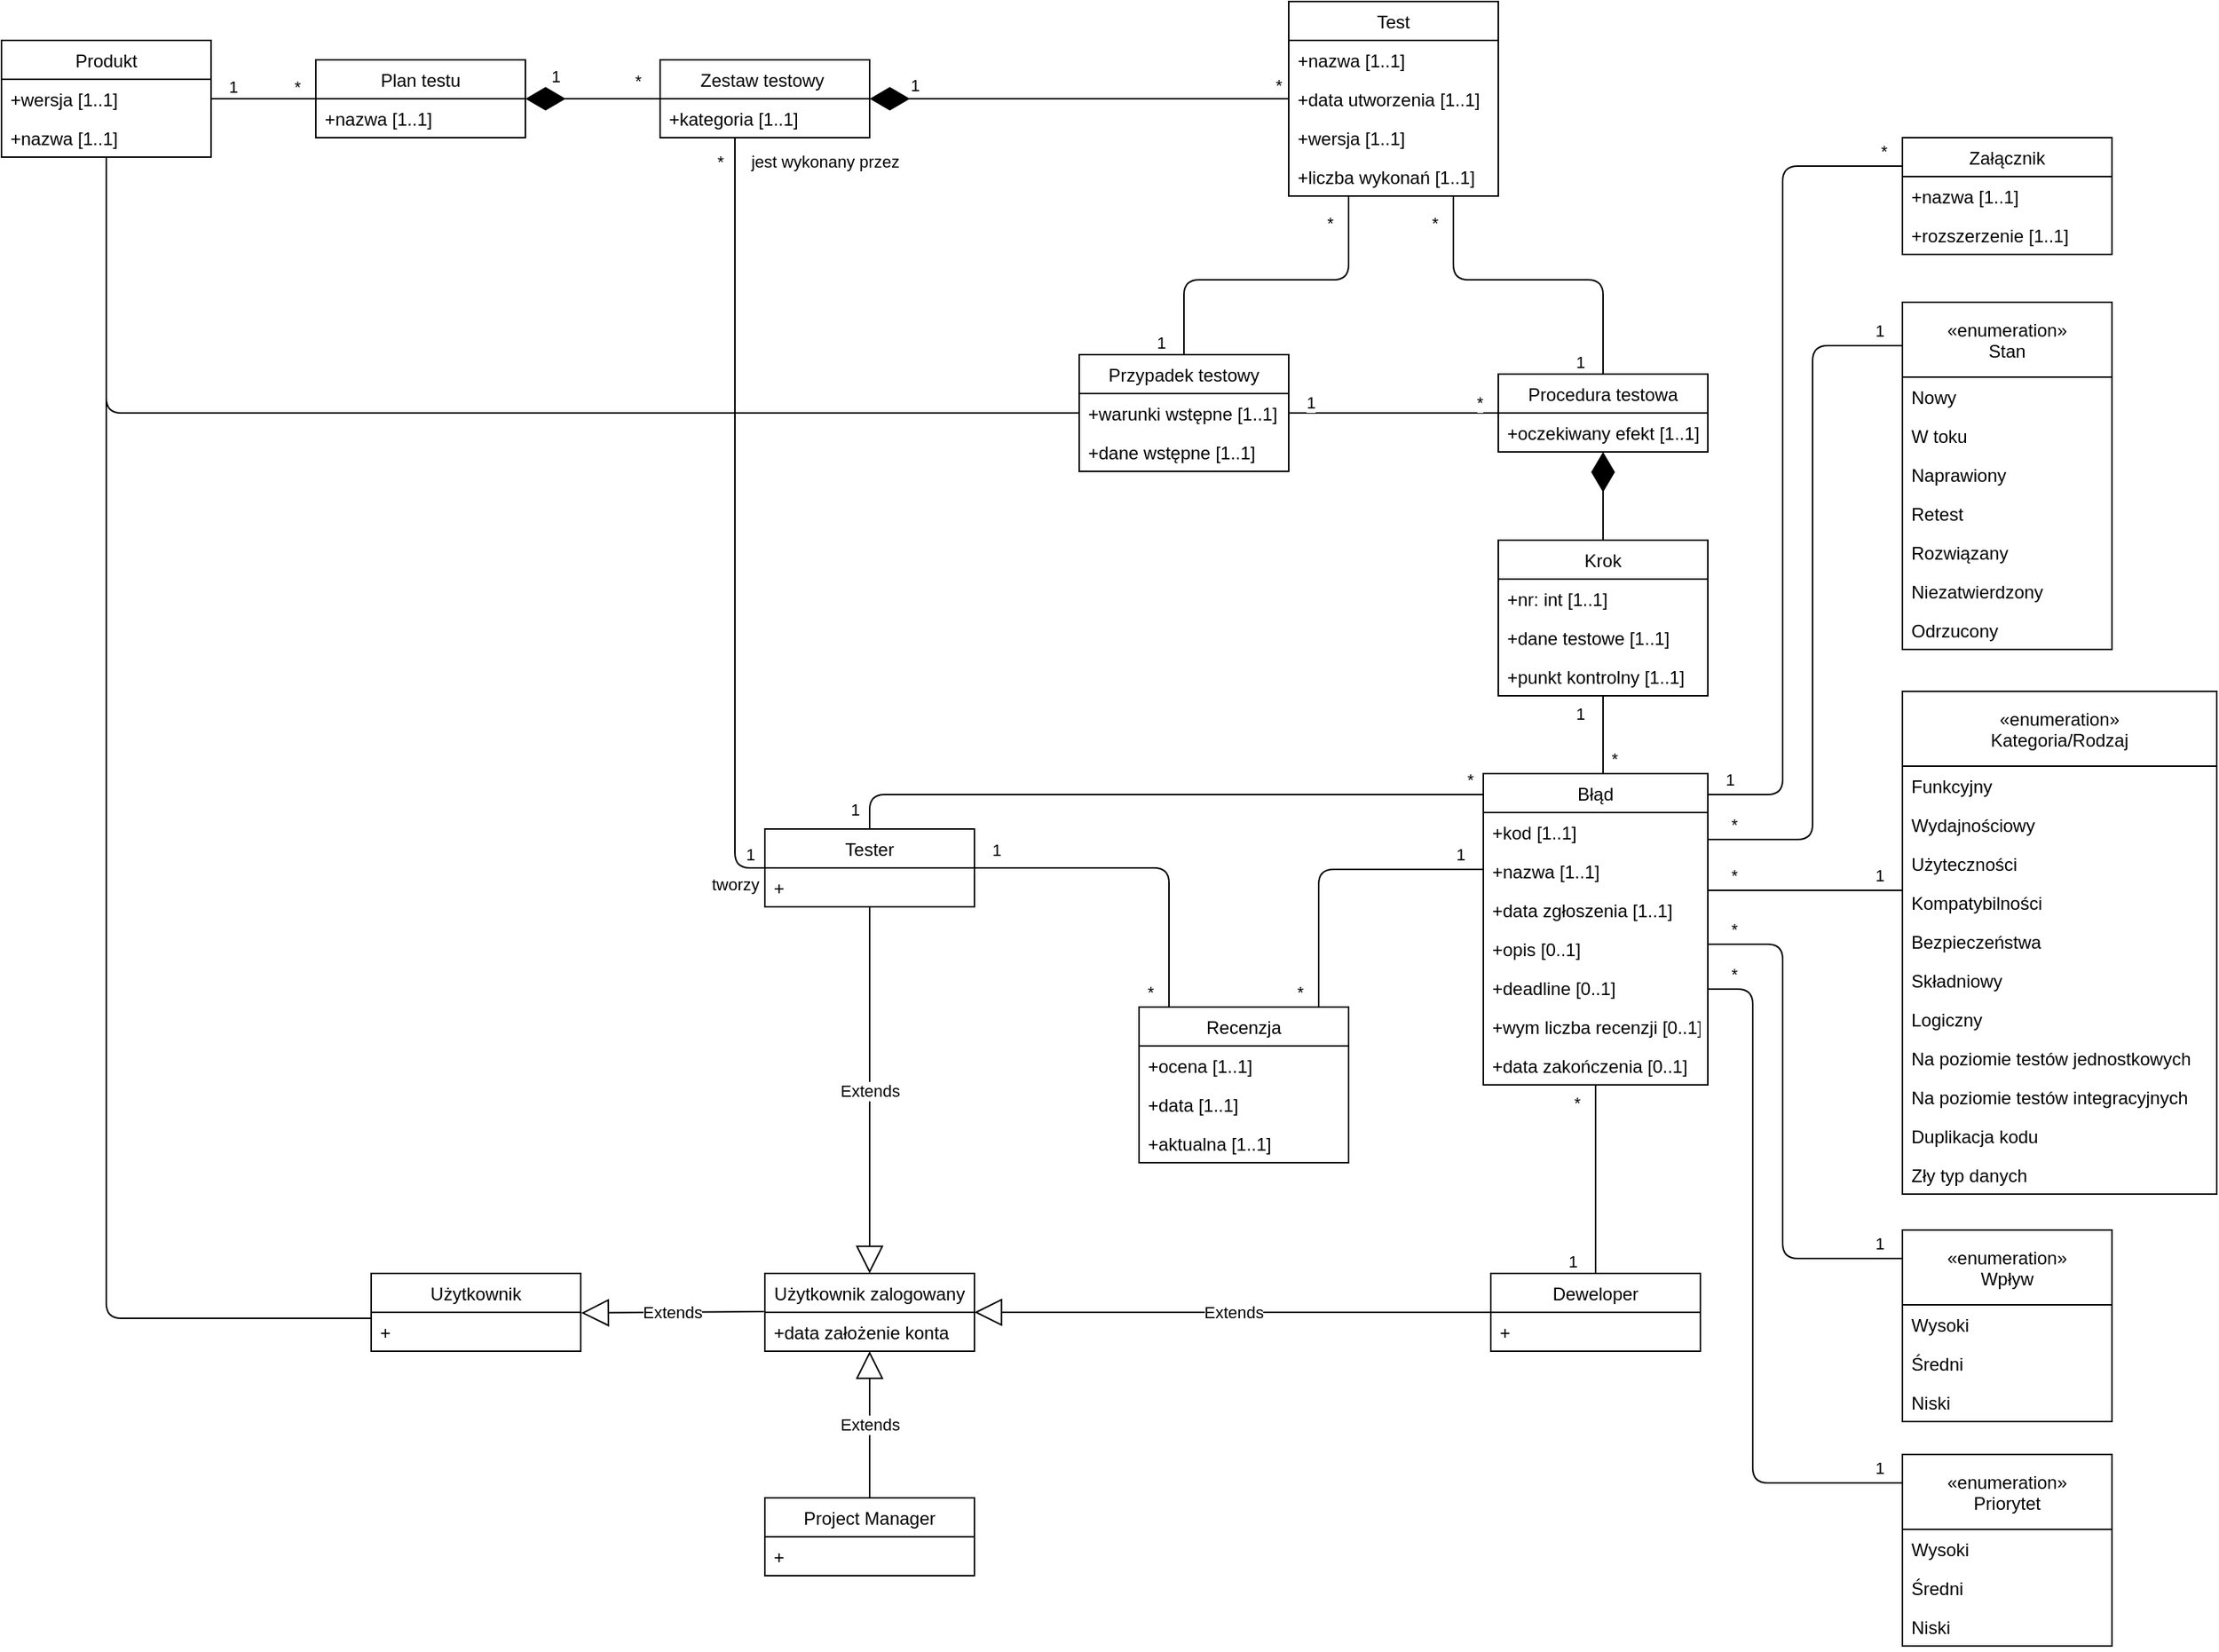 <mxfile version="15.5.0" type="device"><diagram id="C5RBs43oDa-KdzZeNtuy" name="Page-1"><mxGraphModel dx="1678" dy="331" grid="1" gridSize="10" guides="1" tooltips="1" connect="1" arrows="1" fold="1" page="1" pageScale="1" pageWidth="827" pageHeight="1169" math="0" shadow="0"><root><mxCell id="WIyWlLk6GJQsqaUBKTNV-0"/><mxCell id="WIyWlLk6GJQsqaUBKTNV-1" parent="WIyWlLk6GJQsqaUBKTNV-0"/><mxCell id="rUIHVcRXvthAcP_0r2kh-1" value="Plan testu" style="swimlane;fontStyle=0;childLayout=stackLayout;horizontal=1;startSize=26;fillColor=none;horizontalStack=0;resizeParent=1;resizeParentMax=0;resizeLast=0;collapsible=1;marginBottom=0;" parent="WIyWlLk6GJQsqaUBKTNV-1" vertex="1"><mxGeometry x="-590" y="89" width="140" height="52" as="geometry"/></mxCell><mxCell id="rUIHVcRXvthAcP_0r2kh-4" value="+nazwa [1..1]" style="text;strokeColor=none;fillColor=none;align=left;verticalAlign=top;spacingLeft=4;spacingRight=4;overflow=hidden;rotatable=0;points=[[0,0.5],[1,0.5]];portConstraint=eastwest;" parent="rUIHVcRXvthAcP_0r2kh-1" vertex="1"><mxGeometry y="26" width="140" height="26" as="geometry"/></mxCell><mxCell id="rUIHVcRXvthAcP_0r2kh-5" value="Zestaw testowy " style="swimlane;fontStyle=0;childLayout=stackLayout;horizontal=1;startSize=26;fillColor=none;horizontalStack=0;resizeParent=1;resizeParentMax=0;resizeLast=0;collapsible=1;marginBottom=0;" parent="WIyWlLk6GJQsqaUBKTNV-1" vertex="1"><mxGeometry x="-360" y="89" width="140" height="52" as="geometry"/></mxCell><mxCell id="5Vj4jenH8BbNC08_9B11-53" value="+kategoria [1..1]" style="text;strokeColor=none;fillColor=none;align=left;verticalAlign=top;spacingLeft=4;spacingRight=4;overflow=hidden;rotatable=0;points=[[0,0.5],[1,0.5]];portConstraint=eastwest;" parent="rUIHVcRXvthAcP_0r2kh-5" vertex="1"><mxGeometry y="26" width="140" height="26" as="geometry"/></mxCell><mxCell id="rUIHVcRXvthAcP_0r2kh-13" value="Test" style="swimlane;fontStyle=0;childLayout=stackLayout;horizontal=1;startSize=26;fillColor=none;horizontalStack=0;resizeParent=1;resizeParentMax=0;resizeLast=0;collapsible=1;marginBottom=0;" parent="WIyWlLk6GJQsqaUBKTNV-1" vertex="1"><mxGeometry x="60" y="50" width="140" height="130" as="geometry"/></mxCell><mxCell id="5Vj4jenH8BbNC08_9B11-20" value="+nazwa [1..1]" style="text;strokeColor=none;fillColor=none;align=left;verticalAlign=top;spacingLeft=4;spacingRight=4;overflow=hidden;rotatable=0;points=[[0,0.5],[1,0.5]];portConstraint=eastwest;" parent="rUIHVcRXvthAcP_0r2kh-13" vertex="1"><mxGeometry y="26" width="140" height="26" as="geometry"/></mxCell><mxCell id="5Vj4jenH8BbNC08_9B11-55" value="+data utworzenia [1..1]" style="text;strokeColor=none;fillColor=none;align=left;verticalAlign=top;spacingLeft=4;spacingRight=4;overflow=hidden;rotatable=0;points=[[0,0.5],[1,0.5]];portConstraint=eastwest;" parent="rUIHVcRXvthAcP_0r2kh-13" vertex="1"><mxGeometry y="52" width="140" height="26" as="geometry"/></mxCell><mxCell id="5Vj4jenH8BbNC08_9B11-89" value="+wersja [1..1]" style="text;strokeColor=none;fillColor=none;align=left;verticalAlign=top;spacingLeft=4;spacingRight=4;overflow=hidden;rotatable=0;points=[[0,0.5],[1,0.5]];portConstraint=eastwest;" parent="rUIHVcRXvthAcP_0r2kh-13" vertex="1"><mxGeometry y="78" width="140" height="26" as="geometry"/></mxCell><mxCell id="5Vj4jenH8BbNC08_9B11-60" value="+liczba wykonań [1..1]" style="text;strokeColor=none;fillColor=none;align=left;verticalAlign=top;spacingLeft=4;spacingRight=4;overflow=hidden;rotatable=0;points=[[0,0.5],[1,0.5]];portConstraint=eastwest;" parent="rUIHVcRXvthAcP_0r2kh-13" vertex="1"><mxGeometry y="104" width="140" height="26" as="geometry"/></mxCell><mxCell id="5Vj4jenH8BbNC08_9B11-35" style="edgeStyle=orthogonalEdgeStyle;rounded=1;orthogonalLoop=1;jettySize=auto;html=1;endArrow=none;endFill=0;" parent="WIyWlLk6GJQsqaUBKTNV-1" source="Vc3Eoi6ETg7o6c7sWArZ-52" target="Vc3Eoi6ETg7o6c7sWArZ-6" edge="1"><mxGeometry relative="1" as="geometry"><Array as="points"><mxPoint x="-220" y="580"/></Array></mxGeometry></mxCell><mxCell id="Vc3Eoi6ETg7o6c7sWArZ-79" value="1" style="edgeLabel;html=1;align=center;verticalAlign=middle;resizable=0;points=[];" parent="5Vj4jenH8BbNC08_9B11-35" vertex="1" connectable="0"><mxGeometry x="0.893" relative="1" as="geometry"><mxPoint x="-10" y="10" as="offset"/></mxGeometry></mxCell><mxCell id="Vc3Eoi6ETg7o6c7sWArZ-80" value="*" style="edgeLabel;html=1;align=center;verticalAlign=middle;resizable=0;points=[];" parent="5Vj4jenH8BbNC08_9B11-35" vertex="1" connectable="0"><mxGeometry x="-0.926" y="-2" relative="1" as="geometry"><mxPoint x="7" y="-8" as="offset"/></mxGeometry></mxCell><mxCell id="rUIHVcRXvthAcP_0r2kh-67" value="" style="endArrow=none;html=1;edgeStyle=orthogonalEdgeStyle;" parent="WIyWlLk6GJQsqaUBKTNV-1" source="Vc3Eoi6ETg7o6c7sWArZ-6" target="rUIHVcRXvthAcP_0r2kh-5" edge="1"><mxGeometry width="50" height="50" relative="1" as="geometry"><mxPoint x="-620" y="412" as="sourcePoint"/><mxPoint x="-617.06" y="316.002" as="targetPoint"/><Array as="points"><mxPoint x="-310" y="629"/></Array></mxGeometry></mxCell><mxCell id="rUIHVcRXvthAcP_0r2kh-68" value="tworzy" style="edgeLabel;html=1;align=center;verticalAlign=middle;resizable=0;points=[];" parent="rUIHVcRXvthAcP_0r2kh-67" vertex="1" connectable="0"><mxGeometry x="-0.716" y="-2" relative="1" as="geometry"><mxPoint x="-2" y="63" as="offset"/></mxGeometry></mxCell><mxCell id="rUIHVcRXvthAcP_0r2kh-69" value="jest wykonany przez" style="edgeLabel;html=1;align=center;verticalAlign=middle;resizable=0;points=[];" parent="rUIHVcRXvthAcP_0r2kh-67" vertex="1" connectable="0"><mxGeometry x="0.685" relative="1" as="geometry"><mxPoint x="60" y="-64" as="offset"/></mxGeometry></mxCell><mxCell id="rUIHVcRXvthAcP_0r2kh-70" value="*" style="edgeLabel;html=1;align=center;verticalAlign=middle;resizable=0;points=[];" parent="rUIHVcRXvthAcP_0r2kh-67" vertex="1" connectable="0"><mxGeometry x="0.669" y="1" relative="1" as="geometry"><mxPoint x="-9" y="-68" as="offset"/></mxGeometry></mxCell><mxCell id="rUIHVcRXvthAcP_0r2kh-71" value="1" style="edgeLabel;html=1;align=center;verticalAlign=middle;resizable=0;points=[];" parent="rUIHVcRXvthAcP_0r2kh-67" vertex="1" connectable="0"><mxGeometry x="-0.559" y="-2" relative="1" as="geometry"><mxPoint x="8" y="83" as="offset"/></mxGeometry></mxCell><mxCell id="5Vj4jenH8BbNC08_9B11-12" value="Krok" style="swimlane;fontStyle=0;childLayout=stackLayout;horizontal=1;startSize=26;fillColor=none;horizontalStack=0;resizeParent=1;resizeParentMax=0;resizeLast=0;collapsible=1;marginBottom=0;" parent="WIyWlLk6GJQsqaUBKTNV-1" vertex="1"><mxGeometry x="200" y="410" width="140" height="104" as="geometry"/></mxCell><mxCell id="5Vj4jenH8BbNC08_9B11-69" value="+nr: int [1..1]" style="text;strokeColor=none;fillColor=none;align=left;verticalAlign=top;spacingLeft=4;spacingRight=4;overflow=hidden;rotatable=0;points=[[0,0.5],[1,0.5]];portConstraint=eastwest;" parent="5Vj4jenH8BbNC08_9B11-12" vertex="1"><mxGeometry y="26" width="140" height="26" as="geometry"/></mxCell><mxCell id="5Vj4jenH8BbNC08_9B11-88" value="+dane testowe [1..1]" style="text;strokeColor=none;fillColor=none;align=left;verticalAlign=top;spacingLeft=4;spacingRight=4;overflow=hidden;rotatable=0;points=[[0,0.5],[1,0.5]];portConstraint=eastwest;" parent="5Vj4jenH8BbNC08_9B11-12" vertex="1"><mxGeometry y="52" width="140" height="26" as="geometry"/></mxCell><mxCell id="5Vj4jenH8BbNC08_9B11-16" value="+punkt kontrolny [1..1]" style="text;strokeColor=none;fillColor=none;align=left;verticalAlign=top;spacingLeft=4;spacingRight=4;overflow=hidden;rotatable=0;points=[[0,0.5],[1,0.5]];portConstraint=eastwest;" parent="5Vj4jenH8BbNC08_9B11-12" vertex="1"><mxGeometry y="78" width="140" height="26" as="geometry"/></mxCell><mxCell id="5Vj4jenH8BbNC08_9B11-51" value="" style="endArrow=diamondThin;endFill=1;endSize=24;html=1;edgeStyle=orthogonalEdgeStyle;" parent="WIyWlLk6GJQsqaUBKTNV-1" source="rUIHVcRXvthAcP_0r2kh-13" target="rUIHVcRXvthAcP_0r2kh-5" edge="1"><mxGeometry width="160" relative="1" as="geometry"><mxPoint x="110" y="116" as="sourcePoint"/><mxPoint x="232" y="115" as="targetPoint"/></mxGeometry></mxCell><mxCell id="5Vj4jenH8BbNC08_9B11-52" value="*" style="edgeLabel;html=1;align=center;verticalAlign=middle;resizable=0;points=[];" parent="5Vj4jenH8BbNC08_9B11-51" vertex="1" connectable="0"><mxGeometry x="-0.873" relative="1" as="geometry"><mxPoint x="11" y="-9" as="offset"/></mxGeometry></mxCell><mxCell id="KIsLZSZWqToQ8BmbdBa2-0" value="1" style="edgeLabel;html=1;align=center;verticalAlign=middle;resizable=0;points=[];" parent="5Vj4jenH8BbNC08_9B11-51" vertex="1" connectable="0"><mxGeometry x="0.746" y="-2" relative="1" as="geometry"><mxPoint x="-6" y="-7" as="offset"/></mxGeometry></mxCell><mxCell id="5Vj4jenH8BbNC08_9B11-70" value="" style="endArrow=diamondThin;endFill=1;endSize=24;html=1;" parent="WIyWlLk6GJQsqaUBKTNV-1" source="5Vj4jenH8BbNC08_9B11-12" target="Vc3Eoi6ETg7o6c7sWArZ-37" edge="1"><mxGeometry width="160" relative="1" as="geometry"><mxPoint x="750" y="648" as="sourcePoint"/><mxPoint x="750" y="576" as="targetPoint"/></mxGeometry></mxCell><mxCell id="rqP9fq4yDlE11nNga9YV-0" value="Produkt" style="swimlane;fontStyle=0;childLayout=stackLayout;horizontal=1;startSize=26;fillColor=none;horizontalStack=0;resizeParent=1;resizeParentMax=0;resizeLast=0;collapsible=1;marginBottom=0;" parent="WIyWlLk6GJQsqaUBKTNV-1" vertex="1"><mxGeometry x="-800" y="76" width="140" height="78" as="geometry"/></mxCell><mxCell id="rqP9fq4yDlE11nNga9YV-1" value="+wersja [1..1]" style="text;strokeColor=none;fillColor=none;align=left;verticalAlign=top;spacingLeft=4;spacingRight=4;overflow=hidden;rotatable=0;points=[[0,0.5],[1,0.5]];portConstraint=eastwest;" parent="rqP9fq4yDlE11nNga9YV-0" vertex="1"><mxGeometry y="26" width="140" height="26" as="geometry"/></mxCell><mxCell id="TgG3yo3TImJw_ULpONhB-1" value="+nazwa [1..1]" style="text;strokeColor=none;fillColor=none;align=left;verticalAlign=top;spacingLeft=4;spacingRight=4;overflow=hidden;rotatable=0;points=[[0,0.5],[1,0.5]];portConstraint=eastwest;" parent="rqP9fq4yDlE11nNga9YV-0" vertex="1"><mxGeometry y="52" width="140" height="26" as="geometry"/></mxCell><mxCell id="TgG3yo3TImJw_ULpONhB-2" value="Recenzja" style="swimlane;fontStyle=0;childLayout=stackLayout;horizontal=1;startSize=26;fillColor=none;horizontalStack=0;resizeParent=1;resizeParentMax=0;resizeLast=0;collapsible=1;marginBottom=0;" parent="WIyWlLk6GJQsqaUBKTNV-1" vertex="1"><mxGeometry x="-40" y="722" width="140" height="104" as="geometry"/></mxCell><mxCell id="TgG3yo3TImJw_ULpONhB-4" value="+ocena [1..1]" style="text;strokeColor=none;fillColor=none;align=left;verticalAlign=top;spacingLeft=4;spacingRight=4;overflow=hidden;rotatable=0;points=[[0,0.5],[1,0.5]];portConstraint=eastwest;" parent="TgG3yo3TImJw_ULpONhB-2" vertex="1"><mxGeometry y="26" width="140" height="26" as="geometry"/></mxCell><mxCell id="TgG3yo3TImJw_ULpONhB-7" value="+data [1..1]" style="text;strokeColor=none;fillColor=none;align=left;verticalAlign=top;spacingLeft=4;spacingRight=4;overflow=hidden;rotatable=0;points=[[0,0.5],[1,0.5]];portConstraint=eastwest;" parent="TgG3yo3TImJw_ULpONhB-2" vertex="1"><mxGeometry y="52" width="140" height="26" as="geometry"/></mxCell><mxCell id="TgG3yo3TImJw_ULpONhB-12" value="+aktualna [1..1]" style="text;strokeColor=none;fillColor=none;align=left;verticalAlign=top;spacingLeft=4;spacingRight=4;overflow=hidden;rotatable=0;points=[[0,0.5],[1,0.5]];portConstraint=eastwest;" parent="TgG3yo3TImJw_ULpONhB-2" vertex="1"><mxGeometry y="78" width="140" height="26" as="geometry"/></mxCell><mxCell id="Vc3Eoi6ETg7o6c7sWArZ-0" value="" style="endArrow=none;html=1;edgeStyle=orthogonalEdgeStyle;" parent="WIyWlLk6GJQsqaUBKTNV-1" source="rqP9fq4yDlE11nNga9YV-0" target="rUIHVcRXvthAcP_0r2kh-1" edge="1"><mxGeometry relative="1" as="geometry"><mxPoint x="-700" y="366" as="sourcePoint"/><mxPoint x="-540" y="366" as="targetPoint"/></mxGeometry></mxCell><mxCell id="Vc3Eoi6ETg7o6c7sWArZ-1" value="1" style="edgeLabel;resizable=0;html=1;align=left;verticalAlign=bottom;" parent="Vc3Eoi6ETg7o6c7sWArZ-0" connectable="0" vertex="1"><mxGeometry x="-1" relative="1" as="geometry"><mxPoint x="10" as="offset"/></mxGeometry></mxCell><mxCell id="Vc3Eoi6ETg7o6c7sWArZ-2" value="*" style="edgeLabel;resizable=0;html=1;align=right;verticalAlign=bottom;" parent="Vc3Eoi6ETg7o6c7sWArZ-0" connectable="0" vertex="1"><mxGeometry x="1" relative="1" as="geometry"><mxPoint x="-10" as="offset"/></mxGeometry></mxCell><mxCell id="Vc3Eoi6ETg7o6c7sWArZ-6" value="Tester" style="swimlane;fontStyle=0;childLayout=stackLayout;horizontal=1;startSize=26;fillColor=none;horizontalStack=0;resizeParent=1;resizeParentMax=0;resizeLast=0;collapsible=1;marginBottom=0;" parent="WIyWlLk6GJQsqaUBKTNV-1" vertex="1"><mxGeometry x="-290" y="603" width="140" height="52" as="geometry"/></mxCell><mxCell id="Vc3Eoi6ETg7o6c7sWArZ-7" value="+" style="text;strokeColor=none;fillColor=none;align=left;verticalAlign=top;spacingLeft=4;spacingRight=4;overflow=hidden;rotatable=0;points=[[0,0.5],[1,0.5]];portConstraint=eastwest;" parent="Vc3Eoi6ETg7o6c7sWArZ-6" vertex="1"><mxGeometry y="26" width="140" height="26" as="geometry"/></mxCell><mxCell id="Vc3Eoi6ETg7o6c7sWArZ-3" value="" style="endArrow=diamondThin;endFill=1;endSize=24;html=1;edgeStyle=orthogonalEdgeStyle;" parent="WIyWlLk6GJQsqaUBKTNV-1" source="rUIHVcRXvthAcP_0r2kh-5" target="rUIHVcRXvthAcP_0r2kh-1" edge="1"><mxGeometry width="160" relative="1" as="geometry"><mxPoint x="-498" y="246" as="sourcePoint"/><mxPoint x="-330" y="246" as="targetPoint"/></mxGeometry></mxCell><mxCell id="Vc3Eoi6ETg7o6c7sWArZ-4" value="1" style="edgeLabel;html=1;align=center;verticalAlign=middle;resizable=0;points=[];" parent="Vc3Eoi6ETg7o6c7sWArZ-3" vertex="1" connectable="0"><mxGeometry x="0.82" y="3" relative="1" as="geometry"><mxPoint x="12" y="-18" as="offset"/></mxGeometry></mxCell><mxCell id="Vc3Eoi6ETg7o6c7sWArZ-5" value="*" style="edgeLabel;html=1;align=center;verticalAlign=middle;resizable=0;points=[];" parent="Vc3Eoi6ETg7o6c7sWArZ-3" vertex="1" connectable="0"><mxGeometry x="-0.895" y="-1" relative="1" as="geometry"><mxPoint x="-11" y="-11" as="offset"/></mxGeometry></mxCell><mxCell id="Vc3Eoi6ETg7o6c7sWArZ-16" value="Użytkownik zalogowany" style="swimlane;fontStyle=0;childLayout=stackLayout;horizontal=1;startSize=26;fillColor=none;horizontalStack=0;resizeParent=1;resizeParentMax=0;resizeLast=0;collapsible=1;marginBottom=0;" parent="WIyWlLk6GJQsqaUBKTNV-1" vertex="1"><mxGeometry x="-290" y="900" width="140" height="52" as="geometry"/></mxCell><mxCell id="Vc3Eoi6ETg7o6c7sWArZ-17" value="+data założenie konta" style="text;strokeColor=none;fillColor=none;align=left;verticalAlign=top;spacingLeft=4;spacingRight=4;overflow=hidden;rotatable=0;points=[[0,0.5],[1,0.5]];portConstraint=eastwest;" parent="Vc3Eoi6ETg7o6c7sWArZ-16" vertex="1"><mxGeometry y="26" width="140" height="26" as="geometry"/></mxCell><mxCell id="Vc3Eoi6ETg7o6c7sWArZ-18" value="Extends" style="endArrow=block;endSize=16;endFill=0;html=1;edgeStyle=orthogonalEdgeStyle;" parent="WIyWlLk6GJQsqaUBKTNV-1" source="Vc3Eoi6ETg7o6c7sWArZ-6" target="Vc3Eoi6ETg7o6c7sWArZ-16" edge="1"><mxGeometry width="160" relative="1" as="geometry"><mxPoint x="-780" y="516" as="sourcePoint"/><mxPoint x="-620" y="516" as="targetPoint"/></mxGeometry></mxCell><mxCell id="Vc3Eoi6ETg7o6c7sWArZ-19" value="Project Manager" style="swimlane;fontStyle=0;childLayout=stackLayout;horizontal=1;startSize=26;fillColor=none;horizontalStack=0;resizeParent=1;resizeParentMax=0;resizeLast=0;collapsible=1;marginBottom=0;" parent="WIyWlLk6GJQsqaUBKTNV-1" vertex="1"><mxGeometry x="-290" y="1050" width="140" height="52" as="geometry"/></mxCell><mxCell id="Vc3Eoi6ETg7o6c7sWArZ-20" value="+" style="text;strokeColor=none;fillColor=none;align=left;verticalAlign=top;spacingLeft=4;spacingRight=4;overflow=hidden;rotatable=0;points=[[0,0.5],[1,0.5]];portConstraint=eastwest;" parent="Vc3Eoi6ETg7o6c7sWArZ-19" vertex="1"><mxGeometry y="26" width="140" height="26" as="geometry"/></mxCell><mxCell id="Vc3Eoi6ETg7o6c7sWArZ-21" value="Deweloper" style="swimlane;fontStyle=0;childLayout=stackLayout;horizontal=1;startSize=26;fillColor=none;horizontalStack=0;resizeParent=1;resizeParentMax=0;resizeLast=0;collapsible=1;marginBottom=0;" parent="WIyWlLk6GJQsqaUBKTNV-1" vertex="1"><mxGeometry x="195" y="900" width="140" height="52" as="geometry"/></mxCell><mxCell id="Vc3Eoi6ETg7o6c7sWArZ-22" value="+" style="text;strokeColor=none;fillColor=none;align=left;verticalAlign=top;spacingLeft=4;spacingRight=4;overflow=hidden;rotatable=0;points=[[0,0.5],[1,0.5]];portConstraint=eastwest;" parent="Vc3Eoi6ETg7o6c7sWArZ-21" vertex="1"><mxGeometry y="26" width="140" height="26" as="geometry"/></mxCell><mxCell id="Vc3Eoi6ETg7o6c7sWArZ-23" value="Extends" style="endArrow=block;endSize=16;endFill=0;html=1;edgeStyle=orthogonalEdgeStyle;" parent="WIyWlLk6GJQsqaUBKTNV-1" source="Vc3Eoi6ETg7o6c7sWArZ-19" target="Vc3Eoi6ETg7o6c7sWArZ-16" edge="1"><mxGeometry width="160" relative="1" as="geometry"><mxPoint x="-490.0" y="618" as="sourcePoint"/><mxPoint x="-490.0" y="766" as="targetPoint"/></mxGeometry></mxCell><mxCell id="Vc3Eoi6ETg7o6c7sWArZ-24" value="Extends" style="endArrow=block;endSize=16;endFill=0;html=1;edgeStyle=orthogonalEdgeStyle;" parent="WIyWlLk6GJQsqaUBKTNV-1" source="Vc3Eoi6ETg7o6c7sWArZ-21" target="Vc3Eoi6ETg7o6c7sWArZ-16" edge="1"><mxGeometry width="160" relative="1" as="geometry"><mxPoint x="-490" y="976" as="sourcePoint"/><mxPoint x="-490" y="818" as="targetPoint"/></mxGeometry></mxCell><mxCell id="Vc3Eoi6ETg7o6c7sWArZ-25" value="" style="endArrow=none;html=1;edgeStyle=orthogonalEdgeStyle;" parent="WIyWlLk6GJQsqaUBKTNV-1" source="Vc3Eoi6ETg7o6c7sWArZ-21" target="Vc3Eoi6ETg7o6c7sWArZ-52" edge="1"><mxGeometry relative="1" as="geometry"><mxPoint x="-130" y="1064" as="sourcePoint"/><mxPoint x="-110" y="716" as="targetPoint"/></mxGeometry></mxCell><mxCell id="Vc3Eoi6ETg7o6c7sWArZ-26" value="1" style="edgeLabel;resizable=0;html=1;align=left;verticalAlign=bottom;" parent="Vc3Eoi6ETg7o6c7sWArZ-25" connectable="0" vertex="1"><mxGeometry x="-1" relative="1" as="geometry"><mxPoint x="-20" as="offset"/></mxGeometry></mxCell><mxCell id="Vc3Eoi6ETg7o6c7sWArZ-27" value="*" style="edgeLabel;resizable=0;html=1;align=right;verticalAlign=bottom;" parent="Vc3Eoi6ETg7o6c7sWArZ-25" connectable="0" vertex="1"><mxGeometry x="1" relative="1" as="geometry"><mxPoint x="-10" y="20" as="offset"/></mxGeometry></mxCell><mxCell id="Vc3Eoi6ETg7o6c7sWArZ-31" value="" style="endArrow=none;html=1;edgeStyle=orthogonalEdgeStyle;" parent="WIyWlLk6GJQsqaUBKTNV-1" source="Vc3Eoi6ETg7o6c7sWArZ-48" target="rUIHVcRXvthAcP_0r2kh-13" edge="1"><mxGeometry relative="1" as="geometry"><mxPoint x="-130" y="226" as="sourcePoint"/><mxPoint x="80" y="226" as="targetPoint"/><Array as="points"><mxPoint x="-10" y="236"/><mxPoint x="100" y="236"/></Array></mxGeometry></mxCell><mxCell id="Vc3Eoi6ETg7o6c7sWArZ-32" value="1" style="edgeLabel;resizable=0;html=1;align=left;verticalAlign=bottom;" parent="Vc3Eoi6ETg7o6c7sWArZ-31" connectable="0" vertex="1"><mxGeometry x="-1" relative="1" as="geometry"><mxPoint x="-20" as="offset"/></mxGeometry></mxCell><mxCell id="Vc3Eoi6ETg7o6c7sWArZ-33" value="*" style="edgeLabel;resizable=0;html=1;align=right;verticalAlign=bottom;" parent="Vc3Eoi6ETg7o6c7sWArZ-31" connectable="0" vertex="1"><mxGeometry x="1" relative="1" as="geometry"><mxPoint x="-10" y="26" as="offset"/></mxGeometry></mxCell><mxCell id="Vc3Eoi6ETg7o6c7sWArZ-34" value="" style="endArrow=none;html=1;edgeStyle=orthogonalEdgeStyle;" parent="WIyWlLk6GJQsqaUBKTNV-1" source="Vc3Eoi6ETg7o6c7sWArZ-48" target="Vc3Eoi6ETg7o6c7sWArZ-37" edge="1"><mxGeometry relative="1" as="geometry"><mxPoint x="125" y="458" as="sourcePoint"/><mxPoint x="125" y="352" as="targetPoint"/></mxGeometry></mxCell><mxCell id="Vc3Eoi6ETg7o6c7sWArZ-35" value="1" style="edgeLabel;resizable=0;html=1;align=left;verticalAlign=bottom;" parent="Vc3Eoi6ETg7o6c7sWArZ-34" connectable="0" vertex="1"><mxGeometry x="-1" relative="1" as="geometry"><mxPoint x="10" y="1" as="offset"/></mxGeometry></mxCell><mxCell id="Vc3Eoi6ETg7o6c7sWArZ-36" value="*" style="edgeLabel;resizable=0;html=1;align=right;verticalAlign=bottom;" parent="Vc3Eoi6ETg7o6c7sWArZ-34" connectable="0" vertex="1"><mxGeometry x="1" relative="1" as="geometry"><mxPoint x="-10" y="1" as="offset"/></mxGeometry></mxCell><mxCell id="Vc3Eoi6ETg7o6c7sWArZ-37" value="Procedura testowa" style="swimlane;fontStyle=0;childLayout=stackLayout;horizontal=1;startSize=26;fillColor=none;horizontalStack=0;resizeParent=1;resizeParentMax=0;resizeLast=0;collapsible=1;marginBottom=0;" parent="WIyWlLk6GJQsqaUBKTNV-1" vertex="1"><mxGeometry x="200" y="299" width="140" height="52" as="geometry"/></mxCell><mxCell id="Vc3Eoi6ETg7o6c7sWArZ-38" value="+oczekiwany efekt [1..1]" style="text;strokeColor=none;fillColor=none;align=left;verticalAlign=top;spacingLeft=4;spacingRight=4;overflow=hidden;rotatable=0;points=[[0,0.5],[1,0.5]];portConstraint=eastwest;" parent="Vc3Eoi6ETg7o6c7sWArZ-37" vertex="1"><mxGeometry y="26" width="140" height="26" as="geometry"/></mxCell><mxCell id="Vc3Eoi6ETg7o6c7sWArZ-39" value="" style="endArrow=none;html=1;edgeStyle=orthogonalEdgeStyle;" parent="WIyWlLk6GJQsqaUBKTNV-1" source="Vc3Eoi6ETg7o6c7sWArZ-37" target="rUIHVcRXvthAcP_0r2kh-13" edge="1"><mxGeometry relative="1" as="geometry"><mxPoint x="-35" y="296" as="sourcePoint"/><mxPoint x="140" y="190" as="targetPoint"/><Array as="points"><mxPoint x="270" y="236"/><mxPoint x="170" y="236"/></Array></mxGeometry></mxCell><mxCell id="Vc3Eoi6ETg7o6c7sWArZ-40" value="1" style="edgeLabel;resizable=0;html=1;align=left;verticalAlign=bottom;" parent="Vc3Eoi6ETg7o6c7sWArZ-39" connectable="0" vertex="1"><mxGeometry x="-1" relative="1" as="geometry"><mxPoint x="-20" as="offset"/></mxGeometry></mxCell><mxCell id="Vc3Eoi6ETg7o6c7sWArZ-41" value="*" style="edgeLabel;resizable=0;html=1;align=right;verticalAlign=bottom;" parent="Vc3Eoi6ETg7o6c7sWArZ-39" connectable="0" vertex="1"><mxGeometry x="1" relative="1" as="geometry"><mxPoint x="-10" y="26" as="offset"/></mxGeometry></mxCell><mxCell id="Vc3Eoi6ETg7o6c7sWArZ-48" value="Przypadek testowy" style="swimlane;fontStyle=0;childLayout=stackLayout;horizontal=1;startSize=26;fillColor=none;horizontalStack=0;resizeParent=1;resizeParentMax=0;resizeLast=0;collapsible=1;marginBottom=0;" parent="WIyWlLk6GJQsqaUBKTNV-1" vertex="1"><mxGeometry x="-80" y="286" width="140" height="78" as="geometry"/></mxCell><mxCell id="Vc3Eoi6ETg7o6c7sWArZ-49" value="+warunki wstępne [1..1]" style="text;strokeColor=none;fillColor=none;align=left;verticalAlign=top;spacingLeft=4;spacingRight=4;overflow=hidden;rotatable=0;points=[[0,0.5],[1,0.5]];portConstraint=eastwest;" parent="Vc3Eoi6ETg7o6c7sWArZ-48" vertex="1"><mxGeometry y="26" width="140" height="26" as="geometry"/></mxCell><mxCell id="Vc3Eoi6ETg7o6c7sWArZ-50" value="+dane wstępne [1..1]" style="text;strokeColor=none;fillColor=none;align=left;verticalAlign=top;spacingLeft=4;spacingRight=4;overflow=hidden;rotatable=0;points=[[0,0.5],[1,0.5]];portConstraint=eastwest;" parent="Vc3Eoi6ETg7o6c7sWArZ-48" vertex="1"><mxGeometry y="52" width="140" height="26" as="geometry"/></mxCell><mxCell id="Vc3Eoi6ETg7o6c7sWArZ-52" value="Błąd" style="swimlane;fontStyle=0;childLayout=stackLayout;horizontal=1;startSize=26;fillColor=none;horizontalStack=0;resizeParent=1;resizeParentMax=0;resizeLast=0;collapsible=1;marginBottom=0;" parent="WIyWlLk6GJQsqaUBKTNV-1" vertex="1"><mxGeometry x="190" y="566" width="150" height="208" as="geometry"/></mxCell><mxCell id="Vc3Eoi6ETg7o6c7sWArZ-60" value="+kod [1..1]" style="text;strokeColor=none;fillColor=none;align=left;verticalAlign=top;spacingLeft=4;spacingRight=4;overflow=hidden;rotatable=0;points=[[0,0.5],[1,0.5]];portConstraint=eastwest;" parent="Vc3Eoi6ETg7o6c7sWArZ-52" vertex="1"><mxGeometry y="26" width="150" height="26" as="geometry"/></mxCell><mxCell id="Vc3Eoi6ETg7o6c7sWArZ-59" value="+nazwa [1..1]" style="text;strokeColor=none;fillColor=none;align=left;verticalAlign=top;spacingLeft=4;spacingRight=4;overflow=hidden;rotatable=0;points=[[0,0.5],[1,0.5]];portConstraint=eastwest;" parent="Vc3Eoi6ETg7o6c7sWArZ-52" vertex="1"><mxGeometry y="52" width="150" height="26" as="geometry"/></mxCell><mxCell id="Vc3Eoi6ETg7o6c7sWArZ-61" value="+data zgłoszenia [1..1]" style="text;strokeColor=none;fillColor=none;align=left;verticalAlign=top;spacingLeft=4;spacingRight=4;overflow=hidden;rotatable=0;points=[[0,0.5],[1,0.5]];portConstraint=eastwest;" parent="Vc3Eoi6ETg7o6c7sWArZ-52" vertex="1"><mxGeometry y="78" width="150" height="26" as="geometry"/></mxCell><mxCell id="Vc3Eoi6ETg7o6c7sWArZ-58" value="+opis [0..1]" style="text;strokeColor=none;fillColor=none;align=left;verticalAlign=top;spacingLeft=4;spacingRight=4;overflow=hidden;rotatable=0;points=[[0,0.5],[1,0.5]];portConstraint=eastwest;" parent="Vc3Eoi6ETg7o6c7sWArZ-52" vertex="1"><mxGeometry y="104" width="150" height="26" as="geometry"/></mxCell><mxCell id="Vc3Eoi6ETg7o6c7sWArZ-108" value="+deadline [0..1]" style="text;strokeColor=none;fillColor=none;align=left;verticalAlign=top;spacingLeft=4;spacingRight=4;overflow=hidden;rotatable=0;points=[[0,0.5],[1,0.5]];portConstraint=eastwest;" parent="Vc3Eoi6ETg7o6c7sWArZ-52" vertex="1"><mxGeometry y="130" width="150" height="26" as="geometry"/></mxCell><mxCell id="Vc3Eoi6ETg7o6c7sWArZ-54" value="+wym liczba recenzji [0..1]" style="text;strokeColor=none;fillColor=none;align=left;verticalAlign=top;spacingLeft=4;spacingRight=4;overflow=hidden;rotatable=0;points=[[0,0.5],[1,0.5]];portConstraint=eastwest;" parent="Vc3Eoi6ETg7o6c7sWArZ-52" vertex="1"><mxGeometry y="156" width="150" height="26" as="geometry"/></mxCell><mxCell id="Vc3Eoi6ETg7o6c7sWArZ-107" value="+data zakończenia [0..1]" style="text;strokeColor=none;fillColor=none;align=left;verticalAlign=top;spacingLeft=4;spacingRight=4;overflow=hidden;rotatable=0;points=[[0,0.5],[1,0.5]];portConstraint=eastwest;" parent="Vc3Eoi6ETg7o6c7sWArZ-52" vertex="1"><mxGeometry y="182" width="150" height="26" as="geometry"/></mxCell><mxCell id="Vc3Eoi6ETg7o6c7sWArZ-63" value="" style="endArrow=none;html=1;edgeStyle=orthogonalEdgeStyle;" parent="WIyWlLk6GJQsqaUBKTNV-1" source="Vc3Eoi6ETg7o6c7sWArZ-52" target="Vc3Eoi6ETg7o6c7sWArZ-81" edge="1"><mxGeometry relative="1" as="geometry"><mxPoint x="650" y="555.0" as="sourcePoint"/><mxPoint x="550" y="436" as="targetPoint"/><Array as="points"><mxPoint x="390" y="580"/><mxPoint x="390" y="160"/></Array></mxGeometry></mxCell><mxCell id="Vc3Eoi6ETg7o6c7sWArZ-64" value="1" style="edgeLabel;resizable=0;html=1;align=left;verticalAlign=bottom;" parent="Vc3Eoi6ETg7o6c7sWArZ-63" connectable="0" vertex="1"><mxGeometry x="-1" relative="1" as="geometry"><mxPoint x="10" y="-2" as="offset"/></mxGeometry></mxCell><mxCell id="Vc3Eoi6ETg7o6c7sWArZ-65" value="*" style="edgeLabel;resizable=0;html=1;align=right;verticalAlign=bottom;" parent="Vc3Eoi6ETg7o6c7sWArZ-63" connectable="0" vertex="1"><mxGeometry x="1" relative="1" as="geometry"><mxPoint x="-10" y="-2" as="offset"/></mxGeometry></mxCell><mxCell id="Vc3Eoi6ETg7o6c7sWArZ-66" value="" style="endArrow=none;html=1;edgeStyle=orthogonalEdgeStyle;" parent="WIyWlLk6GJQsqaUBKTNV-1" source="5Vj4jenH8BbNC08_9B11-12" target="Vc3Eoi6ETg7o6c7sWArZ-52" edge="1"><mxGeometry relative="1" as="geometry"><mxPoint x="120" y="515.71" as="sourcePoint"/><mxPoint x="220" y="515.71" as="targetPoint"/><Array as="points"><mxPoint x="270" y="500"/><mxPoint x="270" y="500"/></Array></mxGeometry></mxCell><mxCell id="Vc3Eoi6ETg7o6c7sWArZ-67" value="1" style="edgeLabel;resizable=0;html=1;align=left;verticalAlign=bottom;" parent="Vc3Eoi6ETg7o6c7sWArZ-66" connectable="0" vertex="1"><mxGeometry x="-1" relative="1" as="geometry"><mxPoint x="-20" y="20" as="offset"/></mxGeometry></mxCell><mxCell id="Vc3Eoi6ETg7o6c7sWArZ-68" value="*" style="edgeLabel;resizable=0;html=1;align=right;verticalAlign=bottom;" parent="Vc3Eoi6ETg7o6c7sWArZ-66" connectable="0" vertex="1"><mxGeometry x="1" relative="1" as="geometry"><mxPoint x="10" y="-2" as="offset"/></mxGeometry></mxCell><mxCell id="Vc3Eoi6ETg7o6c7sWArZ-69" value="" style="endArrow=none;html=1;edgeStyle=orthogonalEdgeStyle;" parent="WIyWlLk6GJQsqaUBKTNV-1" source="Vc3Eoi6ETg7o6c7sWArZ-52" target="TgG3yo3TImJw_ULpONhB-2" edge="1"><mxGeometry relative="1" as="geometry"><mxPoint x="-190" y="716" as="sourcePoint"/><mxPoint x="-140" y="786" as="targetPoint"/><Array as="points"><mxPoint x="80" y="630"/></Array></mxGeometry></mxCell><mxCell id="Vc3Eoi6ETg7o6c7sWArZ-70" value="1" style="edgeLabel;resizable=0;html=1;align=left;verticalAlign=bottom;" parent="Vc3Eoi6ETg7o6c7sWArZ-69" connectable="0" vertex="1"><mxGeometry x="-1" relative="1" as="geometry"><mxPoint x="-20" y="-2" as="offset"/></mxGeometry></mxCell><mxCell id="Vc3Eoi6ETg7o6c7sWArZ-71" value="*" style="edgeLabel;resizable=0;html=1;align=right;verticalAlign=bottom;" parent="Vc3Eoi6ETg7o6c7sWArZ-69" connectable="0" vertex="1"><mxGeometry x="1" relative="1" as="geometry"><mxPoint x="-10" y="-2" as="offset"/></mxGeometry></mxCell><mxCell id="Vc3Eoi6ETg7o6c7sWArZ-76" value="" style="endArrow=none;html=1;edgeStyle=orthogonalEdgeStyle;" parent="WIyWlLk6GJQsqaUBKTNV-1" source="Vc3Eoi6ETg7o6c7sWArZ-6" target="TgG3yo3TImJw_ULpONhB-2" edge="1"><mxGeometry relative="1" as="geometry"><mxPoint x="-190" y="526" as="sourcePoint"/><mxPoint x="-220" y="916" as="targetPoint"/><Array as="points"><mxPoint x="-20" y="629"/></Array></mxGeometry></mxCell><mxCell id="Vc3Eoi6ETg7o6c7sWArZ-77" value="1" style="edgeLabel;resizable=0;html=1;align=left;verticalAlign=bottom;" parent="Vc3Eoi6ETg7o6c7sWArZ-76" connectable="0" vertex="1"><mxGeometry x="-1" relative="1" as="geometry"><mxPoint x="10" y="-4" as="offset"/></mxGeometry></mxCell><mxCell id="Vc3Eoi6ETg7o6c7sWArZ-78" value="*" style="edgeLabel;resizable=0;html=1;align=right;verticalAlign=bottom;" parent="Vc3Eoi6ETg7o6c7sWArZ-76" connectable="0" vertex="1"><mxGeometry x="1" relative="1" as="geometry"><mxPoint x="-10" y="-2" as="offset"/></mxGeometry></mxCell><mxCell id="Vc3Eoi6ETg7o6c7sWArZ-81" value="Załącznik" style="swimlane;fontStyle=0;childLayout=stackLayout;horizontal=1;startSize=26;fillColor=none;horizontalStack=0;resizeParent=1;resizeParentMax=0;resizeLast=0;collapsible=1;marginBottom=0;" parent="WIyWlLk6GJQsqaUBKTNV-1" vertex="1"><mxGeometry x="470" y="141" width="140" height="78" as="geometry"/></mxCell><mxCell id="Vc3Eoi6ETg7o6c7sWArZ-82" value="+nazwa [1..1]" style="text;strokeColor=none;fillColor=none;align=left;verticalAlign=top;spacingLeft=4;spacingRight=4;overflow=hidden;rotatable=0;points=[[0,0.5],[1,0.5]];portConstraint=eastwest;" parent="Vc3Eoi6ETg7o6c7sWArZ-81" vertex="1"><mxGeometry y="26" width="140" height="26" as="geometry"/></mxCell><mxCell id="Vc3Eoi6ETg7o6c7sWArZ-83" value="+rozszerzenie [1..1]" style="text;strokeColor=none;fillColor=none;align=left;verticalAlign=top;spacingLeft=4;spacingRight=4;overflow=hidden;rotatable=0;points=[[0,0.5],[1,0.5]];portConstraint=eastwest;" parent="Vc3Eoi6ETg7o6c7sWArZ-81" vertex="1"><mxGeometry y="52" width="140" height="26" as="geometry"/></mxCell><mxCell id="Vc3Eoi6ETg7o6c7sWArZ-85" value="«enumeration»&#10;Stan" style="swimlane;fontStyle=0;childLayout=stackLayout;horizontal=1;startSize=50;fillColor=none;horizontalStack=0;resizeParent=1;resizeParentMax=0;resizeLast=0;collapsible=1;marginBottom=0;" parent="WIyWlLk6GJQsqaUBKTNV-1" vertex="1"><mxGeometry x="470" y="251" width="140" height="232" as="geometry"/></mxCell><mxCell id="Vc3Eoi6ETg7o6c7sWArZ-86" value="Nowy" style="text;strokeColor=none;fillColor=none;align=left;verticalAlign=top;spacingLeft=4;spacingRight=4;overflow=hidden;rotatable=0;points=[[0,0.5],[1,0.5]];portConstraint=eastwest;" parent="Vc3Eoi6ETg7o6c7sWArZ-85" vertex="1"><mxGeometry y="50" width="140" height="26" as="geometry"/></mxCell><mxCell id="Vc3Eoi6ETg7o6c7sWArZ-113" value="W toku" style="text;strokeColor=none;fillColor=none;align=left;verticalAlign=top;spacingLeft=4;spacingRight=4;overflow=hidden;rotatable=0;points=[[0,0.5],[1,0.5]];portConstraint=eastwest;" parent="Vc3Eoi6ETg7o6c7sWArZ-85" vertex="1"><mxGeometry y="76" width="140" height="26" as="geometry"/></mxCell><mxCell id="Vc3Eoi6ETg7o6c7sWArZ-114" value="Naprawiony" style="text;strokeColor=none;fillColor=none;align=left;verticalAlign=top;spacingLeft=4;spacingRight=4;overflow=hidden;rotatable=0;points=[[0,0.5],[1,0.5]];portConstraint=eastwest;" parent="Vc3Eoi6ETg7o6c7sWArZ-85" vertex="1"><mxGeometry y="102" width="140" height="26" as="geometry"/></mxCell><mxCell id="Vc3Eoi6ETg7o6c7sWArZ-115" value="Retest" style="text;strokeColor=none;fillColor=none;align=left;verticalAlign=top;spacingLeft=4;spacingRight=4;overflow=hidden;rotatable=0;points=[[0,0.5],[1,0.5]];portConstraint=eastwest;" parent="Vc3Eoi6ETg7o6c7sWArZ-85" vertex="1"><mxGeometry y="128" width="140" height="26" as="geometry"/></mxCell><mxCell id="Vc3Eoi6ETg7o6c7sWArZ-116" value="Rozwiązany" style="text;strokeColor=none;fillColor=none;align=left;verticalAlign=top;spacingLeft=4;spacingRight=4;overflow=hidden;rotatable=0;points=[[0,0.5],[1,0.5]];portConstraint=eastwest;" parent="Vc3Eoi6ETg7o6c7sWArZ-85" vertex="1"><mxGeometry y="154" width="140" height="26" as="geometry"/></mxCell><mxCell id="Vc3Eoi6ETg7o6c7sWArZ-117" value="Niezatwierdzony" style="text;strokeColor=none;fillColor=none;align=left;verticalAlign=top;spacingLeft=4;spacingRight=4;overflow=hidden;rotatable=0;points=[[0,0.5],[1,0.5]];portConstraint=eastwest;" parent="Vc3Eoi6ETg7o6c7sWArZ-85" vertex="1"><mxGeometry y="180" width="140" height="26" as="geometry"/></mxCell><mxCell id="Vc3Eoi6ETg7o6c7sWArZ-118" value="Odrzucony" style="text;strokeColor=none;fillColor=none;align=left;verticalAlign=top;spacingLeft=4;spacingRight=4;overflow=hidden;rotatable=0;points=[[0,0.5],[1,0.5]];portConstraint=eastwest;" parent="Vc3Eoi6ETg7o6c7sWArZ-85" vertex="1"><mxGeometry y="206" width="140" height="26" as="geometry"/></mxCell><mxCell id="Vc3Eoi6ETg7o6c7sWArZ-88" value="«enumeration»&#10;Wpływ" style="swimlane;fontStyle=0;childLayout=stackLayout;horizontal=1;startSize=50;fillColor=none;horizontalStack=0;resizeParent=1;resizeParentMax=0;resizeLast=0;collapsible=1;marginBottom=0;" parent="WIyWlLk6GJQsqaUBKTNV-1" vertex="1"><mxGeometry x="470" y="871" width="140" height="128" as="geometry"/></mxCell><mxCell id="Vc3Eoi6ETg7o6c7sWArZ-89" value="Wysoki" style="text;strokeColor=none;fillColor=none;align=left;verticalAlign=top;spacingLeft=4;spacingRight=4;overflow=hidden;rotatable=0;points=[[0,0.5],[1,0.5]];portConstraint=eastwest;" parent="Vc3Eoi6ETg7o6c7sWArZ-88" vertex="1"><mxGeometry y="50" width="140" height="26" as="geometry"/></mxCell><mxCell id="Vc3Eoi6ETg7o6c7sWArZ-111" value="Średni" style="text;strokeColor=none;fillColor=none;align=left;verticalAlign=top;spacingLeft=4;spacingRight=4;overflow=hidden;rotatable=0;points=[[0,0.5],[1,0.5]];portConstraint=eastwest;" parent="Vc3Eoi6ETg7o6c7sWArZ-88" vertex="1"><mxGeometry y="76" width="140" height="26" as="geometry"/></mxCell><mxCell id="Vc3Eoi6ETg7o6c7sWArZ-112" value="Niski" style="text;strokeColor=none;fillColor=none;align=left;verticalAlign=top;spacingLeft=4;spacingRight=4;overflow=hidden;rotatable=0;points=[[0,0.5],[1,0.5]];portConstraint=eastwest;" parent="Vc3Eoi6ETg7o6c7sWArZ-88" vertex="1"><mxGeometry y="102" width="140" height="26" as="geometry"/></mxCell><mxCell id="Vc3Eoi6ETg7o6c7sWArZ-90" value="«enumeration»&#10;Priorytet" style="swimlane;fontStyle=0;childLayout=stackLayout;horizontal=1;startSize=50;fillColor=none;horizontalStack=0;resizeParent=1;resizeParentMax=0;resizeLast=0;collapsible=1;marginBottom=0;" parent="WIyWlLk6GJQsqaUBKTNV-1" vertex="1"><mxGeometry x="470" y="1021" width="140" height="128" as="geometry"/></mxCell><mxCell id="Vc3Eoi6ETg7o6c7sWArZ-91" value="Wysoki" style="text;strokeColor=none;fillColor=none;align=left;verticalAlign=top;spacingLeft=4;spacingRight=4;overflow=hidden;rotatable=0;points=[[0,0.5],[1,0.5]];portConstraint=eastwest;" parent="Vc3Eoi6ETg7o6c7sWArZ-90" vertex="1"><mxGeometry y="50" width="140" height="26" as="geometry"/></mxCell><mxCell id="Vc3Eoi6ETg7o6c7sWArZ-109" value="Średni" style="text;strokeColor=none;fillColor=none;align=left;verticalAlign=top;spacingLeft=4;spacingRight=4;overflow=hidden;rotatable=0;points=[[0,0.5],[1,0.5]];portConstraint=eastwest;" parent="Vc3Eoi6ETg7o6c7sWArZ-90" vertex="1"><mxGeometry y="76" width="140" height="26" as="geometry"/></mxCell><mxCell id="Vc3Eoi6ETg7o6c7sWArZ-110" value="Niski" style="text;strokeColor=none;fillColor=none;align=left;verticalAlign=top;spacingLeft=4;spacingRight=4;overflow=hidden;rotatable=0;points=[[0,0.5],[1,0.5]];portConstraint=eastwest;" parent="Vc3Eoi6ETg7o6c7sWArZ-90" vertex="1"><mxGeometry y="102" width="140" height="26" as="geometry"/></mxCell><mxCell id="Vc3Eoi6ETg7o6c7sWArZ-92" value="«enumeration»&#10;Kategoria/Rodzaj" style="swimlane;fontStyle=0;childLayout=stackLayout;horizontal=1;startSize=50;fillColor=none;horizontalStack=0;resizeParent=1;resizeParentMax=0;resizeLast=0;collapsible=1;marginBottom=0;" parent="WIyWlLk6GJQsqaUBKTNV-1" vertex="1"><mxGeometry x="470" y="511" width="210" height="336" as="geometry"/></mxCell><mxCell id="Vc3Eoi6ETg7o6c7sWArZ-93" value="Funkcyjny" style="text;strokeColor=none;fillColor=none;align=left;verticalAlign=top;spacingLeft=4;spacingRight=4;overflow=hidden;rotatable=0;points=[[0,0.5],[1,0.5]];portConstraint=eastwest;" parent="Vc3Eoi6ETg7o6c7sWArZ-92" vertex="1"><mxGeometry y="50" width="210" height="26" as="geometry"/></mxCell><mxCell id="Vc3Eoi6ETg7o6c7sWArZ-119" value="Wydajnościowy" style="text;strokeColor=none;fillColor=none;align=left;verticalAlign=top;spacingLeft=4;spacingRight=4;overflow=hidden;rotatable=0;points=[[0,0.5],[1,0.5]];portConstraint=eastwest;" parent="Vc3Eoi6ETg7o6c7sWArZ-92" vertex="1"><mxGeometry y="76" width="210" height="26" as="geometry"/></mxCell><mxCell id="Vc3Eoi6ETg7o6c7sWArZ-120" value="Użyteczności" style="text;strokeColor=none;fillColor=none;align=left;verticalAlign=top;spacingLeft=4;spacingRight=4;overflow=hidden;rotatable=0;points=[[0,0.5],[1,0.5]];portConstraint=eastwest;" parent="Vc3Eoi6ETg7o6c7sWArZ-92" vertex="1"><mxGeometry y="102" width="210" height="26" as="geometry"/></mxCell><mxCell id="Vc3Eoi6ETg7o6c7sWArZ-121" value="Kompatybilności" style="text;strokeColor=none;fillColor=none;align=left;verticalAlign=top;spacingLeft=4;spacingRight=4;overflow=hidden;rotatable=0;points=[[0,0.5],[1,0.5]];portConstraint=eastwest;" parent="Vc3Eoi6ETg7o6c7sWArZ-92" vertex="1"><mxGeometry y="128" width="210" height="26" as="geometry"/></mxCell><mxCell id="Vc3Eoi6ETg7o6c7sWArZ-122" value="Bezpieczeństwa" style="text;strokeColor=none;fillColor=none;align=left;verticalAlign=top;spacingLeft=4;spacingRight=4;overflow=hidden;rotatable=0;points=[[0,0.5],[1,0.5]];portConstraint=eastwest;" parent="Vc3Eoi6ETg7o6c7sWArZ-92" vertex="1"><mxGeometry y="154" width="210" height="26" as="geometry"/></mxCell><mxCell id="Vc3Eoi6ETg7o6c7sWArZ-123" value="Składniowy" style="text;strokeColor=none;fillColor=none;align=left;verticalAlign=top;spacingLeft=4;spacingRight=4;overflow=hidden;rotatable=0;points=[[0,0.5],[1,0.5]];portConstraint=eastwest;" parent="Vc3Eoi6ETg7o6c7sWArZ-92" vertex="1"><mxGeometry y="180" width="210" height="26" as="geometry"/></mxCell><mxCell id="Vc3Eoi6ETg7o6c7sWArZ-124" value="Logiczny" style="text;strokeColor=none;fillColor=none;align=left;verticalAlign=top;spacingLeft=4;spacingRight=4;overflow=hidden;rotatable=0;points=[[0,0.5],[1,0.5]];portConstraint=eastwest;" parent="Vc3Eoi6ETg7o6c7sWArZ-92" vertex="1"><mxGeometry y="206" width="210" height="26" as="geometry"/></mxCell><mxCell id="Vc3Eoi6ETg7o6c7sWArZ-125" value="Na poziomie testów jednostkowych" style="text;strokeColor=none;fillColor=none;align=left;verticalAlign=top;spacingLeft=4;spacingRight=4;overflow=hidden;rotatable=0;points=[[0,0.5],[1,0.5]];portConstraint=eastwest;" parent="Vc3Eoi6ETg7o6c7sWArZ-92" vertex="1"><mxGeometry y="232" width="210" height="26" as="geometry"/></mxCell><mxCell id="Vc3Eoi6ETg7o6c7sWArZ-126" value="Na poziomie testów integracyjnych" style="text;strokeColor=none;fillColor=none;align=left;verticalAlign=top;spacingLeft=4;spacingRight=4;overflow=hidden;rotatable=0;points=[[0,0.5],[1,0.5]];portConstraint=eastwest;" parent="Vc3Eoi6ETg7o6c7sWArZ-92" vertex="1"><mxGeometry y="258" width="210" height="26" as="geometry"/></mxCell><mxCell id="Vc3Eoi6ETg7o6c7sWArZ-127" value="Duplikacja kodu" style="text;strokeColor=none;fillColor=none;align=left;verticalAlign=top;spacingLeft=4;spacingRight=4;overflow=hidden;rotatable=0;points=[[0,0.5],[1,0.5]];portConstraint=eastwest;" parent="Vc3Eoi6ETg7o6c7sWArZ-92" vertex="1"><mxGeometry y="284" width="210" height="26" as="geometry"/></mxCell><mxCell id="Vc3Eoi6ETg7o6c7sWArZ-128" value="Zły typ danych" style="text;strokeColor=none;fillColor=none;align=left;verticalAlign=top;spacingLeft=4;spacingRight=4;overflow=hidden;rotatable=0;points=[[0,0.5],[1,0.5]];portConstraint=eastwest;" parent="Vc3Eoi6ETg7o6c7sWArZ-92" vertex="1"><mxGeometry y="310" width="210" height="26" as="geometry"/></mxCell><mxCell id="Vc3Eoi6ETg7o6c7sWArZ-95" value="" style="endArrow=none;html=1;edgeStyle=orthogonalEdgeStyle;" parent="WIyWlLk6GJQsqaUBKTNV-1" source="Vc3Eoi6ETg7o6c7sWArZ-85" target="Vc3Eoi6ETg7o6c7sWArZ-52" edge="1"><mxGeometry relative="1" as="geometry"><mxPoint x="310" y="773.5" as="sourcePoint"/><mxPoint x="440" y="773.5" as="targetPoint"/><Array as="points"><mxPoint x="410" y="280"/><mxPoint x="410" y="610"/></Array></mxGeometry></mxCell><mxCell id="Vc3Eoi6ETg7o6c7sWArZ-96" value="1" style="edgeLabel;resizable=0;html=1;align=left;verticalAlign=bottom;" parent="Vc3Eoi6ETg7o6c7sWArZ-95" connectable="0" vertex="1"><mxGeometry x="-1" relative="1" as="geometry"><mxPoint x="-20" y="-2" as="offset"/></mxGeometry></mxCell><mxCell id="Vc3Eoi6ETg7o6c7sWArZ-97" value="*" style="edgeLabel;resizable=0;html=1;align=right;verticalAlign=bottom;" parent="Vc3Eoi6ETg7o6c7sWArZ-95" connectable="0" vertex="1"><mxGeometry x="1" relative="1" as="geometry"><mxPoint x="20" y="-2" as="offset"/></mxGeometry></mxCell><mxCell id="Vc3Eoi6ETg7o6c7sWArZ-98" value="" style="endArrow=none;html=1;edgeStyle=orthogonalEdgeStyle;" parent="WIyWlLk6GJQsqaUBKTNV-1" source="Vc3Eoi6ETg7o6c7sWArZ-92" target="Vc3Eoi6ETg7o6c7sWArZ-52" edge="1"><mxGeometry relative="1" as="geometry"><mxPoint x="460" y="806.004" as="sourcePoint"/><mxPoint x="330" y="760.004" as="targetPoint"/><Array as="points"><mxPoint x="440" y="644"/><mxPoint x="440" y="644"/></Array></mxGeometry></mxCell><mxCell id="Vc3Eoi6ETg7o6c7sWArZ-99" value="1" style="edgeLabel;resizable=0;html=1;align=left;verticalAlign=bottom;" parent="Vc3Eoi6ETg7o6c7sWArZ-98" connectable="0" vertex="1"><mxGeometry x="-1" relative="1" as="geometry"><mxPoint x="-20" y="-2" as="offset"/></mxGeometry></mxCell><mxCell id="Vc3Eoi6ETg7o6c7sWArZ-100" value="*" style="edgeLabel;resizable=0;html=1;align=right;verticalAlign=bottom;" parent="Vc3Eoi6ETg7o6c7sWArZ-98" connectable="0" vertex="1"><mxGeometry x="1" relative="1" as="geometry"><mxPoint x="20" y="-2" as="offset"/></mxGeometry></mxCell><mxCell id="Vc3Eoi6ETg7o6c7sWArZ-101" value="" style="endArrow=none;html=1;edgeStyle=orthogonalEdgeStyle;" parent="WIyWlLk6GJQsqaUBKTNV-1" source="Vc3Eoi6ETg7o6c7sWArZ-88" target="Vc3Eoi6ETg7o6c7sWArZ-52" edge="1"><mxGeometry relative="1" as="geometry"><mxPoint x="450" y="900.004" as="sourcePoint"/><mxPoint x="320" y="754.004" as="targetPoint"/><Array as="points"><mxPoint x="390" y="890"/><mxPoint x="390" y="680"/></Array></mxGeometry></mxCell><mxCell id="Vc3Eoi6ETg7o6c7sWArZ-102" value="1" style="edgeLabel;resizable=0;html=1;align=left;verticalAlign=bottom;" parent="Vc3Eoi6ETg7o6c7sWArZ-101" connectable="0" vertex="1"><mxGeometry x="-1" relative="1" as="geometry"><mxPoint x="-20" y="-2" as="offset"/></mxGeometry></mxCell><mxCell id="Vc3Eoi6ETg7o6c7sWArZ-103" value="*" style="edgeLabel;resizable=0;html=1;align=right;verticalAlign=bottom;" parent="Vc3Eoi6ETg7o6c7sWArZ-101" connectable="0" vertex="1"><mxGeometry x="1" relative="1" as="geometry"><mxPoint x="20" y="-2" as="offset"/></mxGeometry></mxCell><mxCell id="Vc3Eoi6ETg7o6c7sWArZ-104" value="" style="endArrow=none;html=1;edgeStyle=orthogonalEdgeStyle;" parent="WIyWlLk6GJQsqaUBKTNV-1" source="Vc3Eoi6ETg7o6c7sWArZ-90" target="Vc3Eoi6ETg7o6c7sWArZ-52" edge="1"><mxGeometry relative="1" as="geometry"><mxPoint x="480" y="909.966" as="sourcePoint"/><mxPoint x="350" y="690.034" as="targetPoint"/><Array as="points"><mxPoint x="370" y="1040"/><mxPoint x="370" y="710"/></Array></mxGeometry></mxCell><mxCell id="Vc3Eoi6ETg7o6c7sWArZ-105" value="1" style="edgeLabel;resizable=0;html=1;align=left;verticalAlign=bottom;" parent="Vc3Eoi6ETg7o6c7sWArZ-104" connectable="0" vertex="1"><mxGeometry x="-1" relative="1" as="geometry"><mxPoint x="-20" y="-2" as="offset"/></mxGeometry></mxCell><mxCell id="Vc3Eoi6ETg7o6c7sWArZ-106" value="*" style="edgeLabel;resizable=0;html=1;align=right;verticalAlign=bottom;" parent="Vc3Eoi6ETg7o6c7sWArZ-104" connectable="0" vertex="1"><mxGeometry x="1" relative="1" as="geometry"><mxPoint x="20" y="-2" as="offset"/></mxGeometry></mxCell><mxCell id="j9Fl9O4G742mMwjt58Km-0" style="edgeStyle=orthogonalEdgeStyle;rounded=1;orthogonalLoop=1;jettySize=auto;html=1;entryX=0;entryY=0.5;entryDx=0;entryDy=0;endArrow=none;endFill=0;" parent="WIyWlLk6GJQsqaUBKTNV-1" source="TgG3yo3TImJw_ULpONhB-1" target="Vc3Eoi6ETg7o6c7sWArZ-49" edge="1"><mxGeometry relative="1" as="geometry"><mxPoint x="-76" y="340" as="targetPoint"/><Array as="points"><mxPoint x="-730" y="325"/></Array></mxGeometry></mxCell><mxCell id="3O66avkLSDY6t-DoMLN6-1" value="" style="endArrow=none;html=1;edgeStyle=orthogonalEdgeStyle;" parent="WIyWlLk6GJQsqaUBKTNV-1" source="XnUIklpJUl2y-kfIHSiw-1" target="rqP9fq4yDlE11nNga9YV-0" edge="1"><mxGeometry width="50" height="50" relative="1" as="geometry"><mxPoint x="-550" y="930" as="sourcePoint"/><mxPoint x="-300" y="151" as="targetPoint"/><Array as="points"><mxPoint x="-730" y="930"/></Array></mxGeometry></mxCell><mxCell id="XnUIklpJUl2y-kfIHSiw-0" value="Użytkownik" style="swimlane;fontStyle=0;childLayout=stackLayout;horizontal=1;startSize=26;fillColor=none;horizontalStack=0;resizeParent=1;resizeParentMax=0;resizeLast=0;collapsible=1;marginBottom=0;" vertex="1" parent="WIyWlLk6GJQsqaUBKTNV-1"><mxGeometry x="-553" y="900" width="140" height="52" as="geometry"/></mxCell><mxCell id="XnUIklpJUl2y-kfIHSiw-1" value="+" style="text;strokeColor=none;fillColor=none;align=left;verticalAlign=top;spacingLeft=4;spacingRight=4;overflow=hidden;rotatable=0;points=[[0,0.5],[1,0.5]];portConstraint=eastwest;" vertex="1" parent="XnUIklpJUl2y-kfIHSiw-0"><mxGeometry y="26" width="140" height="26" as="geometry"/></mxCell><mxCell id="XnUIklpJUl2y-kfIHSiw-3" value="Extends" style="endArrow=block;endSize=16;endFill=0;html=1;edgeStyle=orthogonalEdgeStyle;entryX=1.002;entryY=0.014;entryDx=0;entryDy=0;entryPerimeter=0;exitX=-0.005;exitY=-0.021;exitDx=0;exitDy=0;exitPerimeter=0;" edge="1" parent="WIyWlLk6GJQsqaUBKTNV-1" source="Vc3Eoi6ETg7o6c7sWArZ-17" target="XnUIklpJUl2y-kfIHSiw-1"><mxGeometry width="160" relative="1" as="geometry"><mxPoint x="-370" y="1050" as="sourcePoint"/><mxPoint x="-370" y="952" as="targetPoint"/><Array as="points"><mxPoint x="-413" y="926"/></Array></mxGeometry></mxCell></root></mxGraphModel></diagram></mxfile>